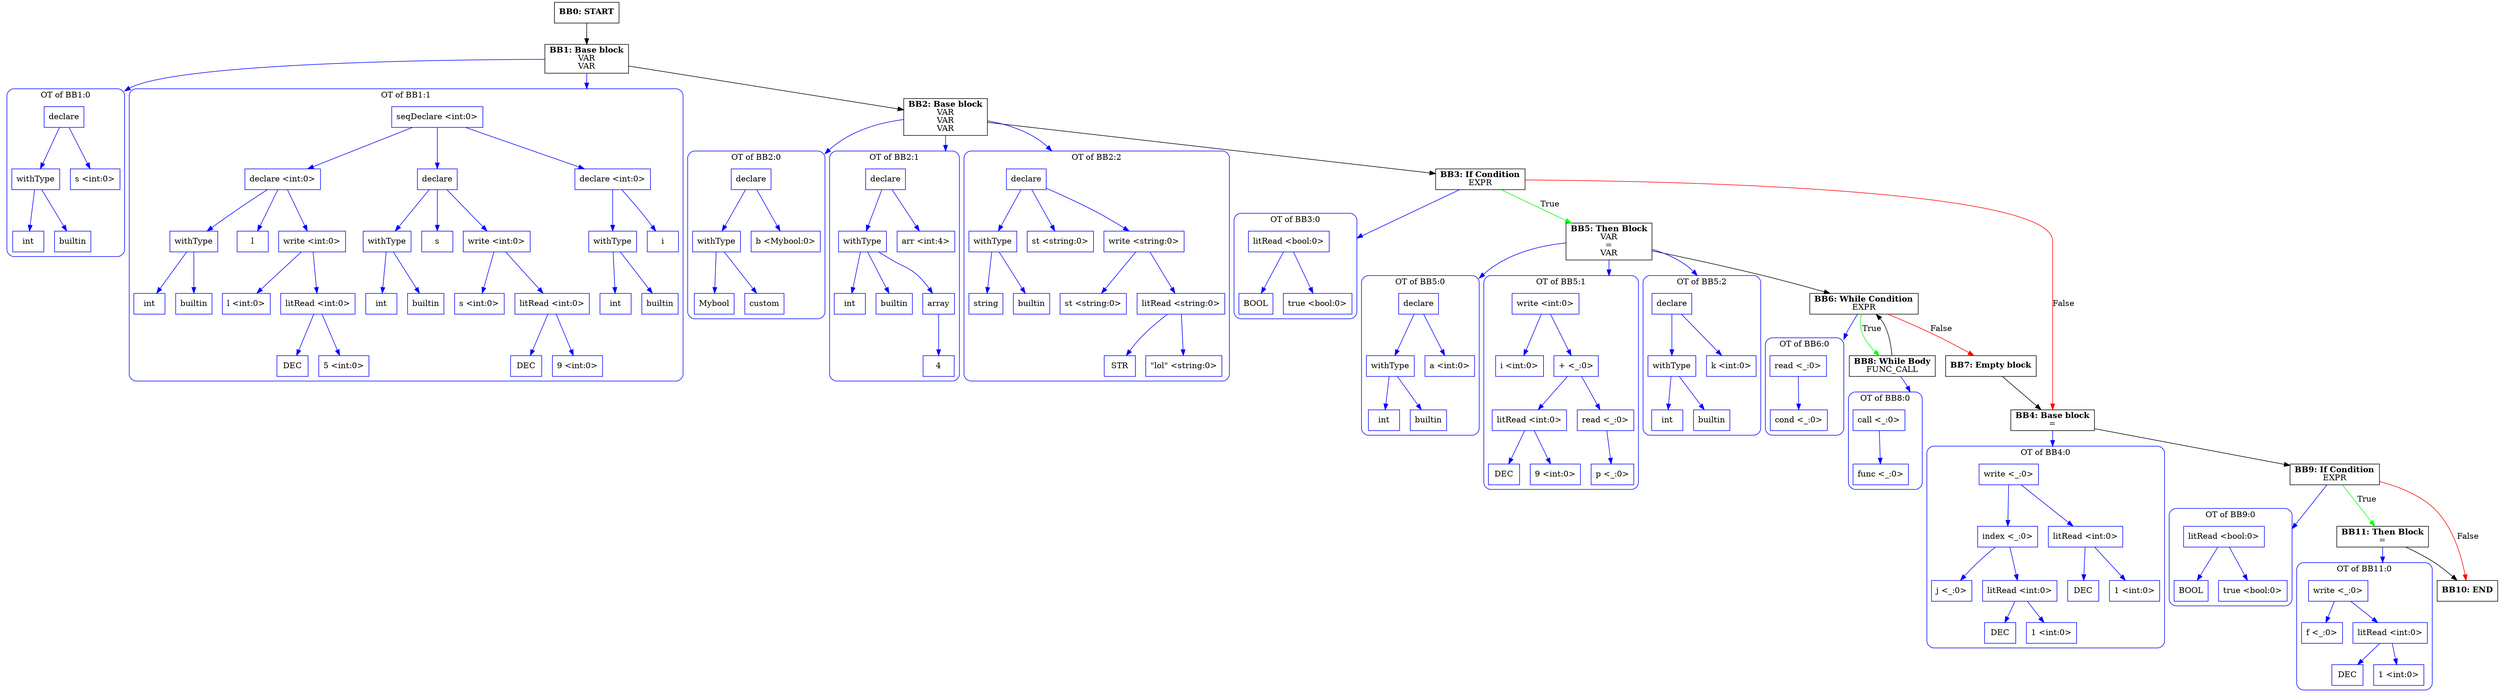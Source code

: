 digraph CFG {
    compound=true;
    graph [splines=true];
    node [shape=rectangle];

    BB11 [label=<<B>BB11: Then Block</B><BR ALIGN="CENTER"/>=<BR ALIGN="CENTER"/>>];
    subgraph cluster_instruction0 {
        label = "OT of BB11:0";
        style=rounded;
        color=blue;
        entry0 [shape=point, style=invis];
        node0 [label="write <_:0>", color=blue];
        node1 [label="f <_:0>", color=blue];
        node0 -> node1[color=blue];
        node2 [label="litRead <int:0>", color=blue];
        node3 [label="DEC", color=blue];
        node2 -> node3[color=blue];
        node4 [label="1 <int:0>", color=blue];
        node2 -> node4[color=blue];
        node0 -> node2[color=blue];
    }
    BB11 -> entry0 [lhead=cluster_instruction0, color=blue];
    BB10 [label=<<B>BB10: END</B><BR ALIGN="CENTER"/>>];
    BB9 [label=<<B>BB9: If Condition</B><BR ALIGN="CENTER"/>EXPR<BR ALIGN="CENTER"/>>];
    subgraph cluster_instruction1 {
        label = "OT of BB9:0";
        style=rounded;
        color=blue;
        entry1 [shape=point, style=invis];
        node5 [label="litRead <bool:0>", color=blue];
        node6 [label="BOOL", color=blue];
        node5 -> node6[color=blue];
        node7 [label="true <bool:0>", color=blue];
        node5 -> node7[color=blue];
    }
    BB9 -> entry1 [lhead=cluster_instruction1, color=blue];
    BB8 [label=<<B>BB8: While Body</B><BR ALIGN="CENTER"/>FUNC_CALL<BR ALIGN="CENTER"/>>];
    subgraph cluster_instruction2 {
        label = "OT of BB8:0";
        style=rounded;
        color=blue;
        entry2 [shape=point, style=invis];
        node8 [label="call <_:0>", color=blue];
        node9 [label="func <_:0>", color=blue];
        node8 -> node9[color=blue];
    }
    BB8 -> entry2 [lhead=cluster_instruction2, color=blue];
    BB7 [label=<<B>BB7: Empty block</B><BR ALIGN="CENTER"/>>];
    BB6 [label=<<B>BB6: While Condition</B><BR ALIGN="CENTER"/>EXPR<BR ALIGN="CENTER"/>>];
    subgraph cluster_instruction3 {
        label = "OT of BB6:0";
        style=rounded;
        color=blue;
        entry3 [shape=point, style=invis];
        node10 [label="read <_:0>", color=blue];
        node11 [label="cond <_:0>", color=blue];
        node10 -> node11[color=blue];
    }
    BB6 -> entry3 [lhead=cluster_instruction3, color=blue];
    BB5 [label=<<B>BB5: Then Block</B><BR ALIGN="CENTER"/>VAR<BR ALIGN="CENTER"/>=<BR ALIGN="CENTER"/>VAR<BR ALIGN="CENTER"/>>];
    subgraph cluster_instruction4 {
        label = "OT of BB5:0";
        style=rounded;
        color=blue;
        entry4 [shape=point, style=invis];
        node12 [label="declare", color=blue];
        node13 [label="withType", color=blue];
        node14 [label="int", color=blue];
        node13 -> node14[color=blue];
        node15 [label="builtin", color=blue];
        node13 -> node15[color=blue];
        node12 -> node13[color=blue];
        node16 [label="a <int:0>", color=blue];
        node12 -> node16[color=blue];
    }
    BB5 -> entry4 [lhead=cluster_instruction4, color=blue];
    subgraph cluster_instruction5 {
        label = "OT of BB5:1";
        style=rounded;
        color=blue;
        entry5 [shape=point, style=invis];
        node17 [label="write <int:0>", color=blue];
        node18 [label="i <int:0>", color=blue];
        node17 -> node18[color=blue];
        node19 [label="+ <_:0>", color=blue];
        node20 [label="litRead <int:0>", color=blue];
        node21 [label="DEC", color=blue];
        node20 -> node21[color=blue];
        node22 [label="9 <int:0>", color=blue];
        node20 -> node22[color=blue];
        node19 -> node20[color=blue];
        node23 [label="read <_:0>", color=blue];
        node24 [label="p <_:0>", color=blue];
        node23 -> node24[color=blue];
        node19 -> node23[color=blue];
        node17 -> node19[color=blue];
    }
    BB5 -> entry5 [lhead=cluster_instruction5, color=blue];
    subgraph cluster_instruction6 {
        label = "OT of BB5:2";
        style=rounded;
        color=blue;
        entry6 [shape=point, style=invis];
        node25 [label="declare", color=blue];
        node26 [label="withType", color=blue];
        node27 [label="int", color=blue];
        node26 -> node27[color=blue];
        node28 [label="builtin", color=blue];
        node26 -> node28[color=blue];
        node25 -> node26[color=blue];
        node29 [label="k <int:0>", color=blue];
        node25 -> node29[color=blue];
    }
    BB5 -> entry6 [lhead=cluster_instruction6, color=blue];
    BB4 [label=<<B>BB4: Base block</B><BR ALIGN="CENTER"/>=<BR ALIGN="CENTER"/>>];
    subgraph cluster_instruction7 {
        label = "OT of BB4:0";
        style=rounded;
        color=blue;
        entry7 [shape=point, style=invis];
        node30 [label="write <_:0>", color=blue];
        node31 [label="index <_:0>", color=blue];
        node32 [label="j <_:0>", color=blue];
        node31 -> node32[color=blue];
        node33 [label="litRead <int:0>", color=blue];
        node34 [label="DEC", color=blue];
        node33 -> node34[color=blue];
        node35 [label="1 <int:0>", color=blue];
        node33 -> node35[color=blue];
        node31 -> node33[color=blue];
        node30 -> node31[color=blue];
        node36 [label="litRead <int:0>", color=blue];
        node37 [label="DEC", color=blue];
        node36 -> node37[color=blue];
        node38 [label="1 <int:0>", color=blue];
        node36 -> node38[color=blue];
        node30 -> node36[color=blue];
    }
    BB4 -> entry7 [lhead=cluster_instruction7, color=blue];
    BB3 [label=<<B>BB3: If Condition</B><BR ALIGN="CENTER"/>EXPR<BR ALIGN="CENTER"/>>];
    subgraph cluster_instruction8 {
        label = "OT of BB3:0";
        style=rounded;
        color=blue;
        entry8 [shape=point, style=invis];
        node39 [label="litRead <bool:0>", color=blue];
        node40 [label="BOOL", color=blue];
        node39 -> node40[color=blue];
        node41 [label="true <bool:0>", color=blue];
        node39 -> node41[color=blue];
    }
    BB3 -> entry8 [lhead=cluster_instruction8, color=blue];
    BB2 [label=<<B>BB2: Base block</B><BR ALIGN="CENTER"/>VAR<BR ALIGN="CENTER"/>VAR<BR ALIGN="CENTER"/>VAR<BR ALIGN="CENTER"/>>];
    subgraph cluster_instruction9 {
        label = "OT of BB2:0";
        style=rounded;
        color=blue;
        entry9 [shape=point, style=invis];
        node42 [label="declare", color=blue];
        node43 [label="withType", color=blue];
        node44 [label="Mybool", color=blue];
        node43 -> node44[color=blue];
        node45 [label="custom", color=blue];
        node43 -> node45[color=blue];
        node42 -> node43[color=blue];
        node46 [label="b <Mybool:0>", color=blue];
        node42 -> node46[color=blue];
    }
    BB2 -> entry9 [lhead=cluster_instruction9, color=blue];
    subgraph cluster_instruction10 {
        label = "OT of BB2:1";
        style=rounded;
        color=blue;
        entry10 [shape=point, style=invis];
        node47 [label="declare", color=blue];
        node48 [label="withType", color=blue];
        node49 [label="int", color=blue];
        node48 -> node49[color=blue];
        node50 [label="builtin", color=blue];
        node48 -> node50[color=blue];
        node51 [label="array", color=blue];
        node52 [label="4", color=blue];
        node51 -> node52[color=blue];
        node48 -> node51[color=blue];
        node47 -> node48[color=blue];
        node53 [label="arr <int:4>", color=blue];
        node47 -> node53[color=blue];
    }
    BB2 -> entry10 [lhead=cluster_instruction10, color=blue];
    subgraph cluster_instruction11 {
        label = "OT of BB2:2";
        style=rounded;
        color=blue;
        entry11 [shape=point, style=invis];
        node54 [label="declare", color=blue];
        node55 [label="withType", color=blue];
        node56 [label="string", color=blue];
        node55 -> node56[color=blue];
        node57 [label="builtin", color=blue];
        node55 -> node57[color=blue];
        node54 -> node55[color=blue];
        node58 [label="st <string:0>", color=blue];
        node54 -> node58[color=blue];
        node59 [label="write <string:0>", color=blue];
        node60 [label="st <string:0>", color=blue];
        node59 -> node60[color=blue];
        node61 [label="litRead <string:0>", color=blue];
        node62 [label="STR", color=blue];
        node61 -> node62[color=blue];
        node63 [label="\"lol\" <string:0>", color=blue];
        node61 -> node63[color=blue];
        node59 -> node61[color=blue];
        node54 -> node59[color=blue];
    }
    BB2 -> entry11 [lhead=cluster_instruction11, color=blue];
    BB1 [label=<<B>BB1: Base block</B><BR ALIGN="CENTER"/>VAR<BR ALIGN="CENTER"/>VAR<BR ALIGN="CENTER"/>>];
    subgraph cluster_instruction12 {
        label = "OT of BB1:0";
        style=rounded;
        color=blue;
        entry12 [shape=point, style=invis];
        node64 [label="declare", color=blue];
        node65 [label="withType", color=blue];
        node66 [label="int", color=blue];
        node65 -> node66[color=blue];
        node67 [label="builtin", color=blue];
        node65 -> node67[color=blue];
        node64 -> node65[color=blue];
        node68 [label="s <int:0>", color=blue];
        node64 -> node68[color=blue];
    }
    BB1 -> entry12 [lhead=cluster_instruction12, color=blue];
    subgraph cluster_instruction13 {
        label = "OT of BB1:1";
        style=rounded;
        color=blue;
        entry13 [shape=point, style=invis];
        node69 [label="seqDeclare <int:0>", color=blue];
        node70 [label="declare <int:0>", color=blue];
        node71 [label="withType", color=blue];
        node72 [label="int", color=blue];
        node71 -> node72[color=blue];
        node73 [label="builtin", color=blue];
        node71 -> node73[color=blue];
        node70 -> node71[color=blue];
        node74 [label="l", color=blue];
        node70 -> node74[color=blue];
        node75 [label="write <int:0>", color=blue];
        node76 [label="l <int:0>", color=blue];
        node75 -> node76[color=blue];
        node77 [label="litRead <int:0>", color=blue];
        node78 [label="DEC", color=blue];
        node77 -> node78[color=blue];
        node79 [label="5 <int:0>", color=blue];
        node77 -> node79[color=blue];
        node75 -> node77[color=blue];
        node70 -> node75[color=blue];
        node69 -> node70[color=blue];
        node80 [label="declare", color=blue];
        node81 [label="withType", color=blue];
        node82 [label="int", color=blue];
        node81 -> node82[color=blue];
        node83 [label="builtin", color=blue];
        node81 -> node83[color=blue];
        node80 -> node81[color=blue];
        node84 [label="s", color=blue];
        node80 -> node84[color=blue];
        node85 [label="write <int:0>", color=blue];
        node86 [label="s <int:0>", color=blue];
        node85 -> node86[color=blue];
        node87 [label="litRead <int:0>", color=blue];
        node88 [label="DEC", color=blue];
        node87 -> node88[color=blue];
        node89 [label="9 <int:0>", color=blue];
        node87 -> node89[color=blue];
        node85 -> node87[color=blue];
        node80 -> node85[color=blue];
        node69 -> node80[color=blue];
        node90 [label="declare <int:0>", color=blue];
        node91 [label="withType", color=blue];
        node92 [label="int", color=blue];
        node91 -> node92[color=blue];
        node93 [label="builtin", color=blue];
        node91 -> node93[color=blue];
        node90 -> node91[color=blue];
        node94 [label="i", color=blue];
        node90 -> node94[color=blue];
        node69 -> node90[color=blue];
    }
    BB1 -> entry13 [lhead=cluster_instruction13, color=blue];
    BB0 [label=<<B>BB0: START</B><BR ALIGN="CENTER"/>>];

    BB11 -> BB10;
    BB9 -> BB10 [label="False", color=red];
    BB9 -> BB11 [label="True", color=green];
    BB8 -> BB6;
    BB7 -> BB4;
    BB6 -> BB7 [label="False", color=red];
    BB6 -> BB8 [label="True", color=green];
    BB5 -> BB6;
    BB4 -> BB9;
    BB3 -> BB4 [label="False", color=red];
    BB3 -> BB5 [label="True", color=green];
    BB2 -> BB3;
    BB1 -> BB2;
    BB0 -> BB1;
}
